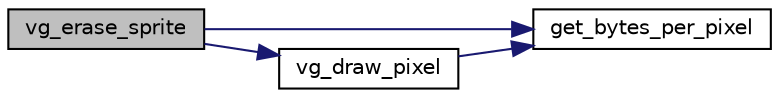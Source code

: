 digraph "vg_erase_sprite"
{
 // LATEX_PDF_SIZE
  edge [fontname="Helvetica",fontsize="10",labelfontname="Helvetica",labelfontsize="10"];
  node [fontname="Helvetica",fontsize="10",shape=record];
  rankdir="LR";
  Node1 [label="vg_erase_sprite",height=0.2,width=0.4,color="black", fillcolor="grey75", style="filled", fontcolor="black",tooltip="Erases a sprite specified in the argument."];
  Node1 -> Node2 [color="midnightblue",fontsize="10",style="solid",fontname="Helvetica"];
  Node2 [label="get_bytes_per_pixel",height=0.2,width=0.4,color="black", fillcolor="white", style="filled",URL="$video__gr_8c.html#a89e5e15fb2c065221f58c6d883da6049",tooltip="Calculates the number of bytes per pixel of the current mode, given the bits per pixel...."];
  Node1 -> Node3 [color="midnightblue",fontsize="10",style="solid",fontname="Helvetica"];
  Node3 [label="vg_draw_pixel",height=0.2,width=0.4,color="black", fillcolor="white", style="filled",URL="$video__gr_8c.html#a08c498ffeb0a3962e3b7711b57397741",tooltip="Draws a pixel in the specified coordinates with the specified color."];
  Node3 -> Node2 [color="midnightblue",fontsize="10",style="solid",fontname="Helvetica"];
}
